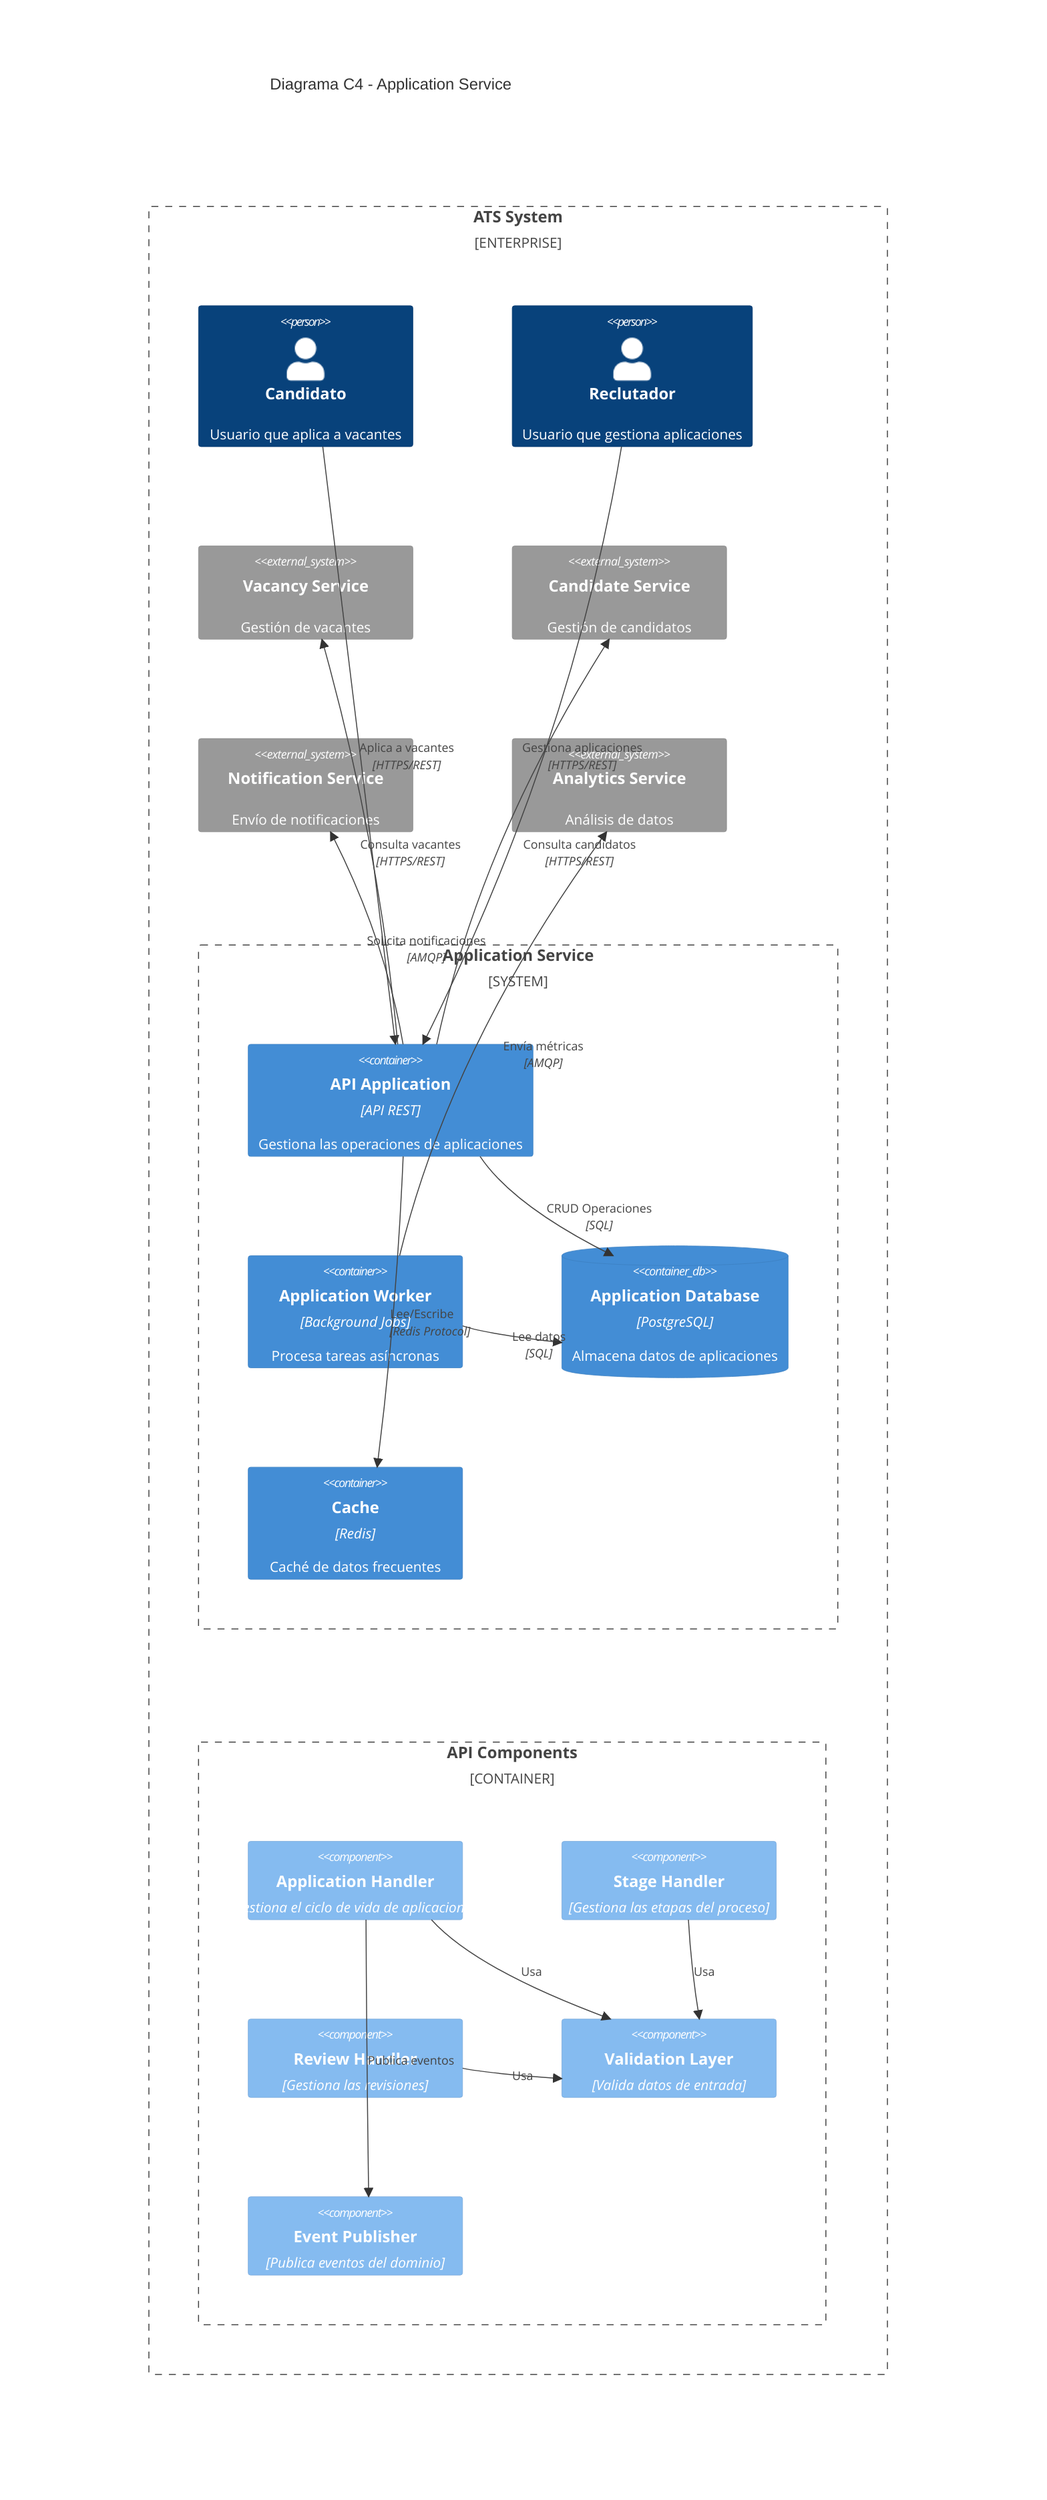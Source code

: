 C4Context
    title Diagrama C4 - Application Service

    Enterprise_Boundary(b0, "ATS System") {
        Person(candidate, "Candidato", "Usuario que aplica a vacantes")
        Person(recruiter, "Reclutador", "Usuario que gestiona aplicaciones")
        
        System_Boundary(b1, "Application Service") {
            Container(api, "API Application", "API REST", "Gestiona las operaciones de aplicaciones")
            Container(worker, "Application Worker", "Background Jobs", "Procesa tareas asíncronas")
            ContainerDb(db, "Application Database", "PostgreSQL", "Almacena datos de aplicaciones")
            Container(cache, "Cache", "Redis", "Caché de datos frecuentes")
        }

        System_Ext(vacancy, "Vacancy Service", "Gestión de vacantes")
        System_Ext(candidate_svc, "Candidate Service", "Gestión de candidatos")
        System_Ext(notification, "Notification Service", "Envío de notificaciones")
        System_Ext(analytics, "Analytics Service", "Análisis de datos")
        
        Container_Boundary(c1, "API Components") {
            Component(app_handler, "Application Handler", "Gestiona el ciclo de vida de aplicaciones")
            Component(stage_handler, "Stage Handler", "Gestiona las etapas del proceso")
            Component(review_handler, "Review Handler", "Gestiona las revisiones")
            Component(validation, "Validation Layer", "Valida datos de entrada")
            Component(event_publisher, "Event Publisher", "Publica eventos del dominio")
        }

        Rel(candidate, api, "Aplica a vacantes", "HTTPS/REST")
        Rel(recruiter, api, "Gestiona aplicaciones", "HTTPS/REST")
        
        Rel(api, vacancy, "Consulta vacantes", "HTTPS/REST")
        Rel(api, candidate_svc, "Consulta candidatos", "HTTPS/REST")
        Rel(api, notification, "Solicita notificaciones", "AMQP")
        Rel(worker, analytics, "Envía métricas", "AMQP")
        
        Rel(api, db, "CRUD Operaciones", "SQL")
        Rel(api, cache, "Lee/Escribe", "Redis Protocol")
        Rel(worker, db, "Lee datos", "SQL")
        
        Rel(app_handler, validation, "Usa")
        Rel(app_handler, event_publisher, "Publica eventos")
        Rel(stage_handler, validation, "Usa")
        Rel(review_handler, validation, "Usa")
    }

    UpdateLayoutConfig($c4ShapeInRow="3", $c4BoundaryInRow="1")